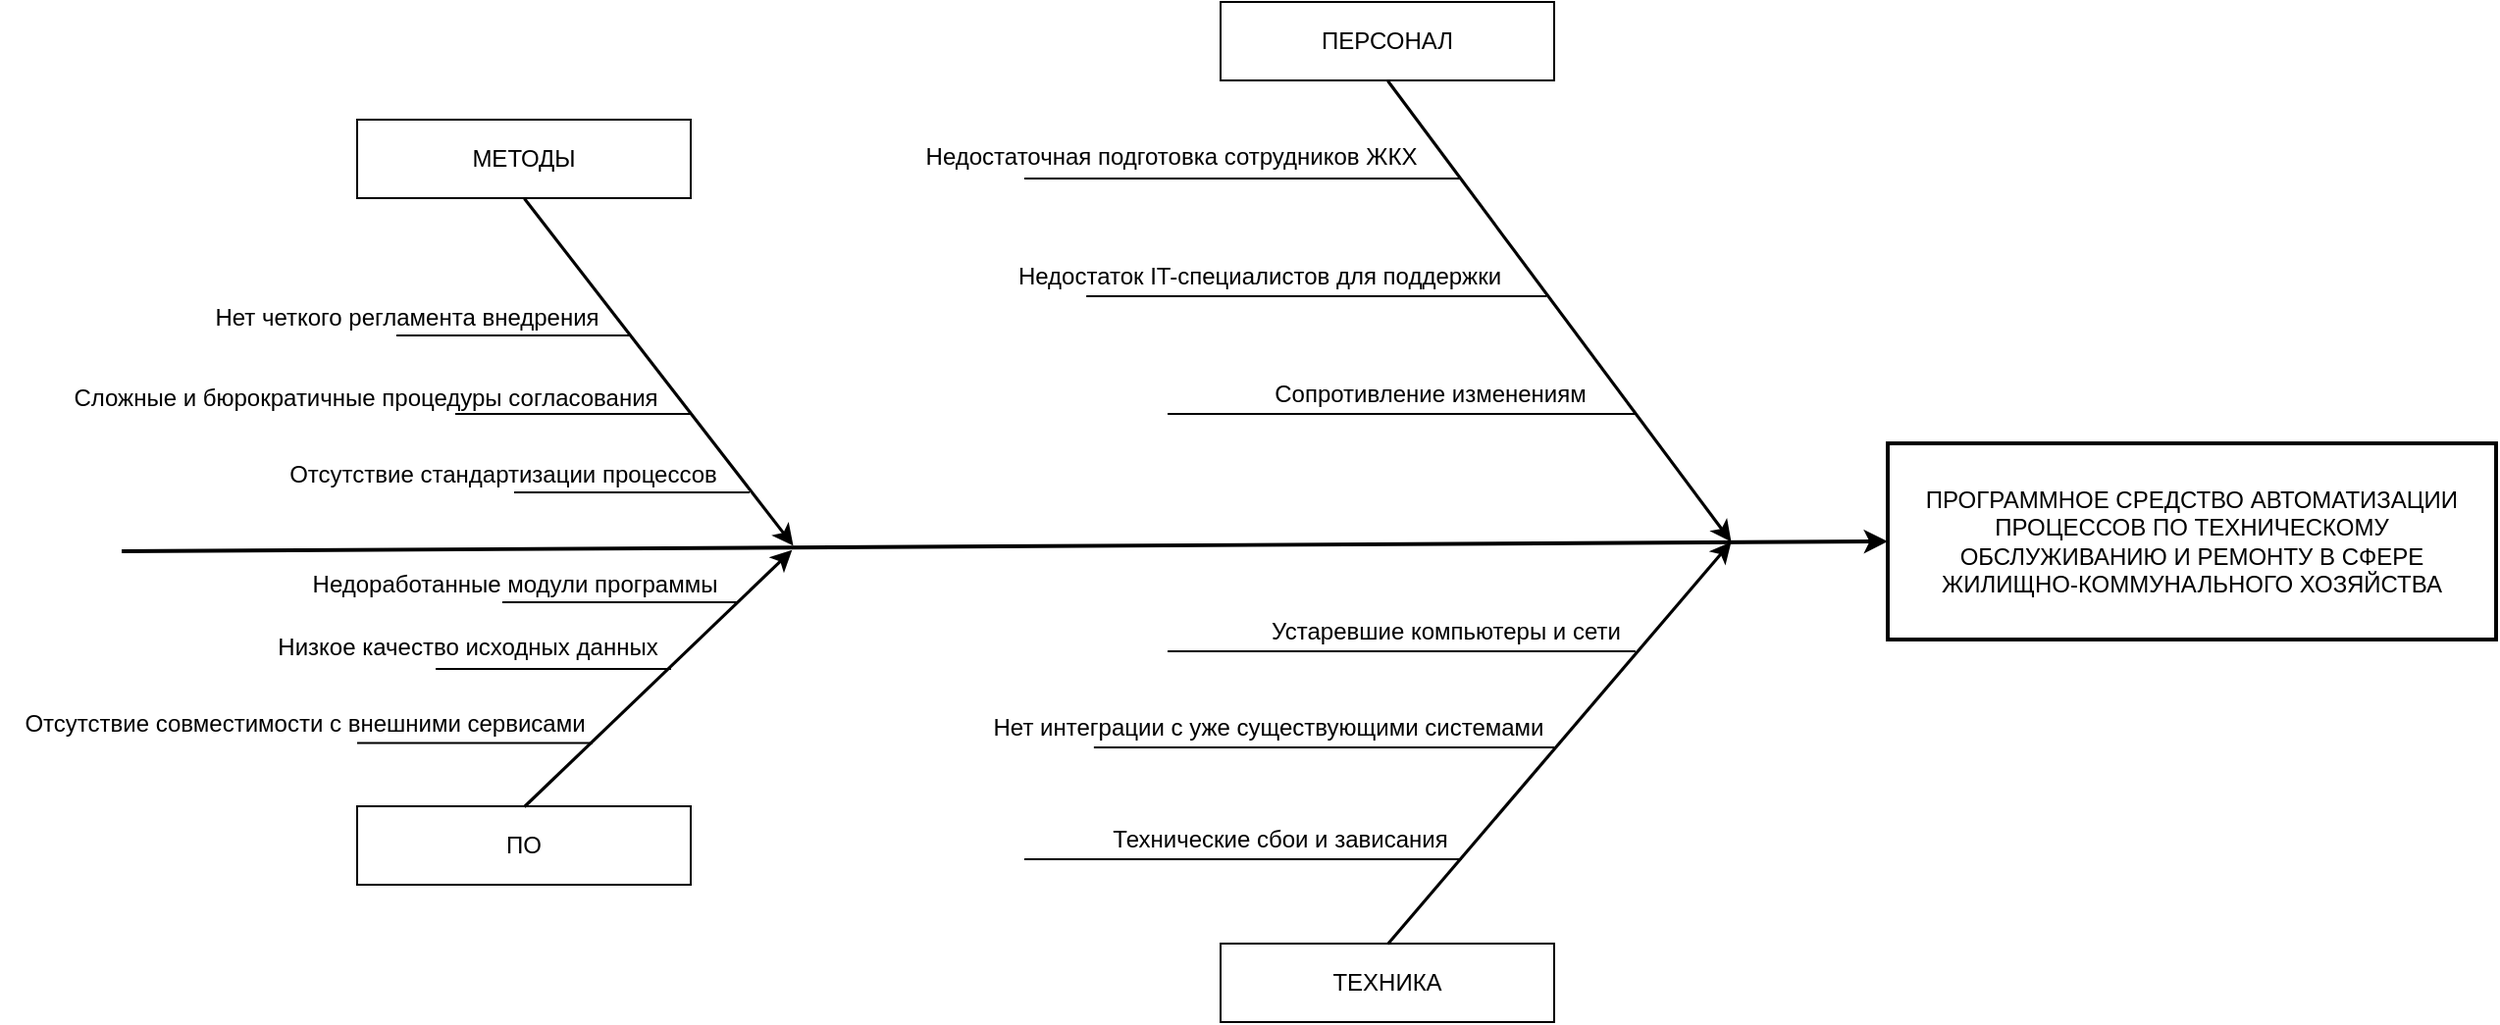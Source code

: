 <mxfile version="28.1.2">
  <diagram name="Страница — 1" id="4g0dmURMCN4IupDgDNnq">
    <mxGraphModel dx="1950" dy="803" grid="1" gridSize="10" guides="1" tooltips="1" connect="1" arrows="1" fold="1" page="1" pageScale="1" pageWidth="827" pageHeight="1169" math="0" shadow="0">
      <root>
        <mxCell id="0" />
        <mxCell id="1" parent="0" />
        <mxCell id="00PewPF9nAch3aa4o-gt-130" value="ПРОГРАММНОЕ СРЕДСТВО АВТОМАТИЗАЦИИ ПРОЦЕССОВ ПО ТЕХНИЧЕСКОМУ ОБСЛУЖИВАНИЮ И РЕМОНТУ В СФЕРЕ ЖИЛИЩНО-КОММУНАЛЬНОГО ХОЗЯЙСТВА" style="rounded=0;whiteSpace=wrap;html=1;strokeWidth=1.968;" vertex="1" parent="1">
          <mxGeometry x="540" y="535" width="310" height="100" as="geometry" />
        </mxCell>
        <mxCell id="00PewPF9nAch3aa4o-gt-133" value="" style="endArrow=classic;html=1;rounded=0;entryX=0;entryY=0.5;entryDx=0;entryDy=0;strokeWidth=1.968;endFill=1;" edge="1" parent="1" target="00PewPF9nAch3aa4o-gt-130">
          <mxGeometry width="50" height="50" relative="1" as="geometry">
            <mxPoint x="-360" y="590" as="sourcePoint" />
            <mxPoint x="330" y="710" as="targetPoint" />
          </mxGeometry>
        </mxCell>
        <mxCell id="00PewPF9nAch3aa4o-gt-134" value="ПЕРСОНАЛ" style="rounded=0;whiteSpace=wrap;html=1;" vertex="1" parent="1">
          <mxGeometry x="200" y="310" width="170" height="40" as="geometry" />
        </mxCell>
        <mxCell id="00PewPF9nAch3aa4o-gt-135" value="ТЕХНИКА" style="rounded=0;whiteSpace=wrap;html=1;" vertex="1" parent="1">
          <mxGeometry x="200" y="790" width="170" height="40" as="geometry" />
        </mxCell>
        <mxCell id="00PewPF9nAch3aa4o-gt-136" value="МЕТОДЫ" style="rounded=0;whiteSpace=wrap;html=1;" vertex="1" parent="1">
          <mxGeometry x="-240" y="370" width="170" height="40" as="geometry" />
        </mxCell>
        <mxCell id="00PewPF9nAch3aa4o-gt-137" value="ПО" style="rounded=0;whiteSpace=wrap;html=1;" vertex="1" parent="1">
          <mxGeometry x="-240" y="720" width="170" height="40" as="geometry" />
        </mxCell>
        <mxCell id="00PewPF9nAch3aa4o-gt-138" value="" style="endArrow=classic;html=1;rounded=0;exitX=0.5;exitY=1;exitDx=0;exitDy=0;strokeWidth=1.575;entryX=0.5;entryY=0;entryDx=0;entryDy=0;" edge="1" parent="1" source="00PewPF9nAch3aa4o-gt-134">
          <mxGeometry width="50" height="50" relative="1" as="geometry">
            <mxPoint x="100" y="790" as="sourcePoint" />
            <mxPoint x="460.0" y="585.0" as="targetPoint" />
          </mxGeometry>
        </mxCell>
        <mxCell id="00PewPF9nAch3aa4o-gt-140" value="" style="endArrow=classic;html=1;rounded=0;exitX=0.5;exitY=0;exitDx=0;exitDy=0;entryX=0.5;entryY=1;entryDx=0;entryDy=0;strokeWidth=1.575;" edge="1" parent="1" source="00PewPF9nAch3aa4o-gt-135">
          <mxGeometry width="50" height="50" relative="1" as="geometry">
            <mxPoint x="380" y="670" as="sourcePoint" />
            <mxPoint x="460" y="585" as="targetPoint" />
          </mxGeometry>
        </mxCell>
        <mxCell id="00PewPF9nAch3aa4o-gt-145" value="" style="group" vertex="1" connectable="0" parent="1">
          <mxGeometry x="100.0" y="400" width="311.416" height="120" as="geometry" />
        </mxCell>
        <mxCell id="00PewPF9nAch3aa4o-gt-142" value="" style="endArrow=none;html=1;rounded=0;" edge="1" parent="00PewPF9nAch3aa4o-gt-145">
          <mxGeometry width="50" height="50" relative="1" as="geometry">
            <mxPoint x="73.0" y="120" as="sourcePoint" />
            <mxPoint x="311.416" y="120" as="targetPoint" />
          </mxGeometry>
        </mxCell>
        <mxCell id="00PewPF9nAch3aa4o-gt-143" value="" style="endArrow=none;html=1;rounded=0;" edge="1" parent="00PewPF9nAch3aa4o-gt-145">
          <mxGeometry width="50" height="50" relative="1" as="geometry">
            <mxPoint as="sourcePoint" />
            <mxPoint x="222.834" as="targetPoint" />
          </mxGeometry>
        </mxCell>
        <mxCell id="00PewPF9nAch3aa4o-gt-144" value="" style="endArrow=none;html=1;rounded=0;" edge="1" parent="00PewPF9nAch3aa4o-gt-145">
          <mxGeometry width="50" height="50" relative="1" as="geometry">
            <mxPoint x="31.58" y="60" as="sourcePoint" />
            <mxPoint x="266.141" y="60" as="targetPoint" />
          </mxGeometry>
        </mxCell>
        <mxCell id="00PewPF9nAch3aa4o-gt-147" value="" style="endArrow=none;html=1;rounded=0;" edge="1" parent="1">
          <mxGeometry width="50" height="50" relative="1" as="geometry">
            <mxPoint x="173" y="641" as="sourcePoint" />
            <mxPoint x="411.416" y="641" as="targetPoint" />
          </mxGeometry>
        </mxCell>
        <mxCell id="00PewPF9nAch3aa4o-gt-148" value="" style="endArrow=none;html=1;rounded=0;" edge="1" parent="1">
          <mxGeometry width="50" height="50" relative="1" as="geometry">
            <mxPoint x="100" y="747" as="sourcePoint" />
            <mxPoint x="322.834" y="747" as="targetPoint" />
          </mxGeometry>
        </mxCell>
        <mxCell id="00PewPF9nAch3aa4o-gt-149" value="" style="endArrow=none;html=1;rounded=0;" edge="1" parent="1">
          <mxGeometry width="50" height="50" relative="1" as="geometry">
            <mxPoint x="135.44" y="690" as="sourcePoint" />
            <mxPoint x="370.001" y="690" as="targetPoint" />
          </mxGeometry>
        </mxCell>
        <mxCell id="00PewPF9nAch3aa4o-gt-150" value="Недостаточная подготовка сотрудников ЖКХ" style="text;html=1;align=center;verticalAlign=middle;whiteSpace=wrap;rounded=0;" vertex="1" parent="1">
          <mxGeometry x="20" y="374" width="310" height="30" as="geometry" />
        </mxCell>
        <mxCell id="00PewPF9nAch3aa4o-gt-151" value="&#xa;Сопротивление изменениям&#xa;&#xa;" style="text;html=1;align=center;verticalAlign=middle;whiteSpace=wrap;rounded=0;" vertex="1" parent="1">
          <mxGeometry x="212" y="502" width="190" height="30" as="geometry" />
        </mxCell>
        <mxCell id="00PewPF9nAch3aa4o-gt-152" value="Недостаток IT-специалистов для поддержки" style="text;html=1;align=center;verticalAlign=middle;whiteSpace=wrap;rounded=0;" vertex="1" parent="1">
          <mxGeometry x="70" y="435" width="300" height="30" as="geometry" />
        </mxCell>
        <mxCell id="00PewPF9nAch3aa4o-gt-153" value="Устаревшие компьютеры и сети" style="text;html=1;align=center;verticalAlign=middle;whiteSpace=wrap;rounded=0;" vertex="1" parent="1">
          <mxGeometry x="225" y="616" width="180" height="30" as="geometry" />
        </mxCell>
        <mxCell id="00PewPF9nAch3aa4o-gt-154" value="Нет интеграции с уже существующими системами" style="text;html=1;align=center;verticalAlign=middle;resizable=0;points=[];autosize=1;strokeColor=none;fillColor=none;" vertex="1" parent="1">
          <mxGeometry x="74" y="665" width="300" height="30" as="geometry" />
        </mxCell>
        <mxCell id="00PewPF9nAch3aa4o-gt-155" value="Технические сбои и зависания" style="text;html=1;align=center;verticalAlign=middle;resizable=0;points=[];autosize=1;strokeColor=none;fillColor=none;" vertex="1" parent="1">
          <mxGeometry x="135" y="722" width="190" height="30" as="geometry" />
        </mxCell>
        <mxCell id="00PewPF9nAch3aa4o-gt-157" value="" style="endArrow=classic;html=1;rounded=0;strokeWidth=1.575;entryX=0.401;entryY=0.032;entryDx=0;entryDy=0;exitX=0.5;exitY=1;exitDx=0;exitDy=0;entryPerimeter=0;" edge="1" parent="1" source="00PewPF9nAch3aa4o-gt-136">
          <mxGeometry width="50" height="50" relative="1" as="geometry">
            <mxPoint x="-150" y="440" as="sourcePoint" />
            <mxPoint x="-17.97" y="586.96" as="targetPoint" />
          </mxGeometry>
        </mxCell>
        <mxCell id="00PewPF9nAch3aa4o-gt-158" value="" style="endArrow=classic;html=1;rounded=0;exitX=0.5;exitY=0;exitDx=0;exitDy=0;entryX=0.38;entryY=0.106;entryDx=0;entryDy=0;strokeWidth=1.575;entryPerimeter=0;" edge="1" parent="1" source="00PewPF9nAch3aa4o-gt-137">
          <mxGeometry width="50" height="50" relative="1" as="geometry">
            <mxPoint x="-190" y="791" as="sourcePoint" />
            <mxPoint x="-18.6" y="589.18" as="targetPoint" />
          </mxGeometry>
        </mxCell>
        <mxCell id="00PewPF9nAch3aa4o-gt-160" value="" style="endArrow=none;html=1;rounded=0;" edge="1" parent="1">
          <mxGeometry width="50" height="50" relative="1" as="geometry">
            <mxPoint x="-220" y="480" as="sourcePoint" />
            <mxPoint x="-100" y="480" as="targetPoint" />
          </mxGeometry>
        </mxCell>
        <mxCell id="00PewPF9nAch3aa4o-gt-161" value="" style="endArrow=none;html=1;rounded=0;" edge="1" parent="1">
          <mxGeometry width="50" height="50" relative="1" as="geometry">
            <mxPoint x="-190" y="520" as="sourcePoint" />
            <mxPoint x="-70" y="520" as="targetPoint" />
          </mxGeometry>
        </mxCell>
        <mxCell id="00PewPF9nAch3aa4o-gt-162" value="" style="endArrow=none;html=1;rounded=0;" edge="1" parent="1">
          <mxGeometry width="50" height="50" relative="1" as="geometry">
            <mxPoint x="-160" y="560" as="sourcePoint" />
            <mxPoint x="-40" y="560" as="targetPoint" />
          </mxGeometry>
        </mxCell>
        <mxCell id="00PewPF9nAch3aa4o-gt-163" value="" style="endArrow=none;html=1;rounded=0;" edge="1" parent="1">
          <mxGeometry width="50" height="50" relative="1" as="geometry">
            <mxPoint x="-166" y="616" as="sourcePoint" />
            <mxPoint x="-46" y="616" as="targetPoint" />
          </mxGeometry>
        </mxCell>
        <mxCell id="00PewPF9nAch3aa4o-gt-164" value="" style="endArrow=none;html=1;rounded=0;" edge="1" parent="1">
          <mxGeometry width="50" height="50" relative="1" as="geometry">
            <mxPoint x="-200" y="650" as="sourcePoint" />
            <mxPoint x="-80" y="650" as="targetPoint" />
          </mxGeometry>
        </mxCell>
        <mxCell id="00PewPF9nAch3aa4o-gt-165" value="" style="endArrow=none;html=1;rounded=0;" edge="1" parent="1">
          <mxGeometry width="50" height="50" relative="1" as="geometry">
            <mxPoint x="-240" y="687.74" as="sourcePoint" />
            <mxPoint x="-120" y="687.74" as="targetPoint" />
          </mxGeometry>
        </mxCell>
        <mxCell id="00PewPF9nAch3aa4o-gt-166" value="Отсутствие стандартизации процессов" style="text;html=1;align=center;verticalAlign=middle;resizable=0;points=[];autosize=1;strokeColor=none;fillColor=none;" vertex="1" parent="1">
          <mxGeometry x="-286" y="536" width="240" height="30" as="geometry" />
        </mxCell>
        <mxCell id="00PewPF9nAch3aa4o-gt-167" value="Сложные и бюрократичные процедуры согласования" style="text;html=1;align=center;verticalAlign=middle;resizable=0;points=[];autosize=1;strokeColor=none;fillColor=none;" vertex="1" parent="1">
          <mxGeometry x="-396" y="497" width="320" height="30" as="geometry" />
        </mxCell>
        <mxCell id="00PewPF9nAch3aa4o-gt-168" value="Нет четкого регламента внедрения" style="text;html=1;align=center;verticalAlign=middle;resizable=0;points=[];autosize=1;strokeColor=none;fillColor=none;" vertex="1" parent="1">
          <mxGeometry x="-325" y="456" width="220" height="30" as="geometry" />
        </mxCell>
        <mxCell id="00PewPF9nAch3aa4o-gt-170" value="Отсутствие совместимости с внешними сервисами" style="text;html=1;align=center;verticalAlign=middle;resizable=0;points=[];autosize=1;strokeColor=none;fillColor=none;" vertex="1" parent="1">
          <mxGeometry x="-422" y="663" width="310" height="30" as="geometry" />
        </mxCell>
        <mxCell id="00PewPF9nAch3aa4o-gt-171" value="Низкое качество исходных данных " style="text;html=1;align=center;verticalAlign=middle;resizable=0;points=[];autosize=1;strokeColor=none;fillColor=none;" vertex="1" parent="1">
          <mxGeometry x="-294" y="624" width="220" height="30" as="geometry" />
        </mxCell>
        <mxCell id="00PewPF9nAch3aa4o-gt-173" value="Недоработанные модули программы" style="text;html=1;align=center;verticalAlign=middle;resizable=0;points=[];autosize=1;strokeColor=none;fillColor=none;" vertex="1" parent="1">
          <mxGeometry x="-275" y="592" width="230" height="30" as="geometry" />
        </mxCell>
      </root>
    </mxGraphModel>
  </diagram>
</mxfile>
